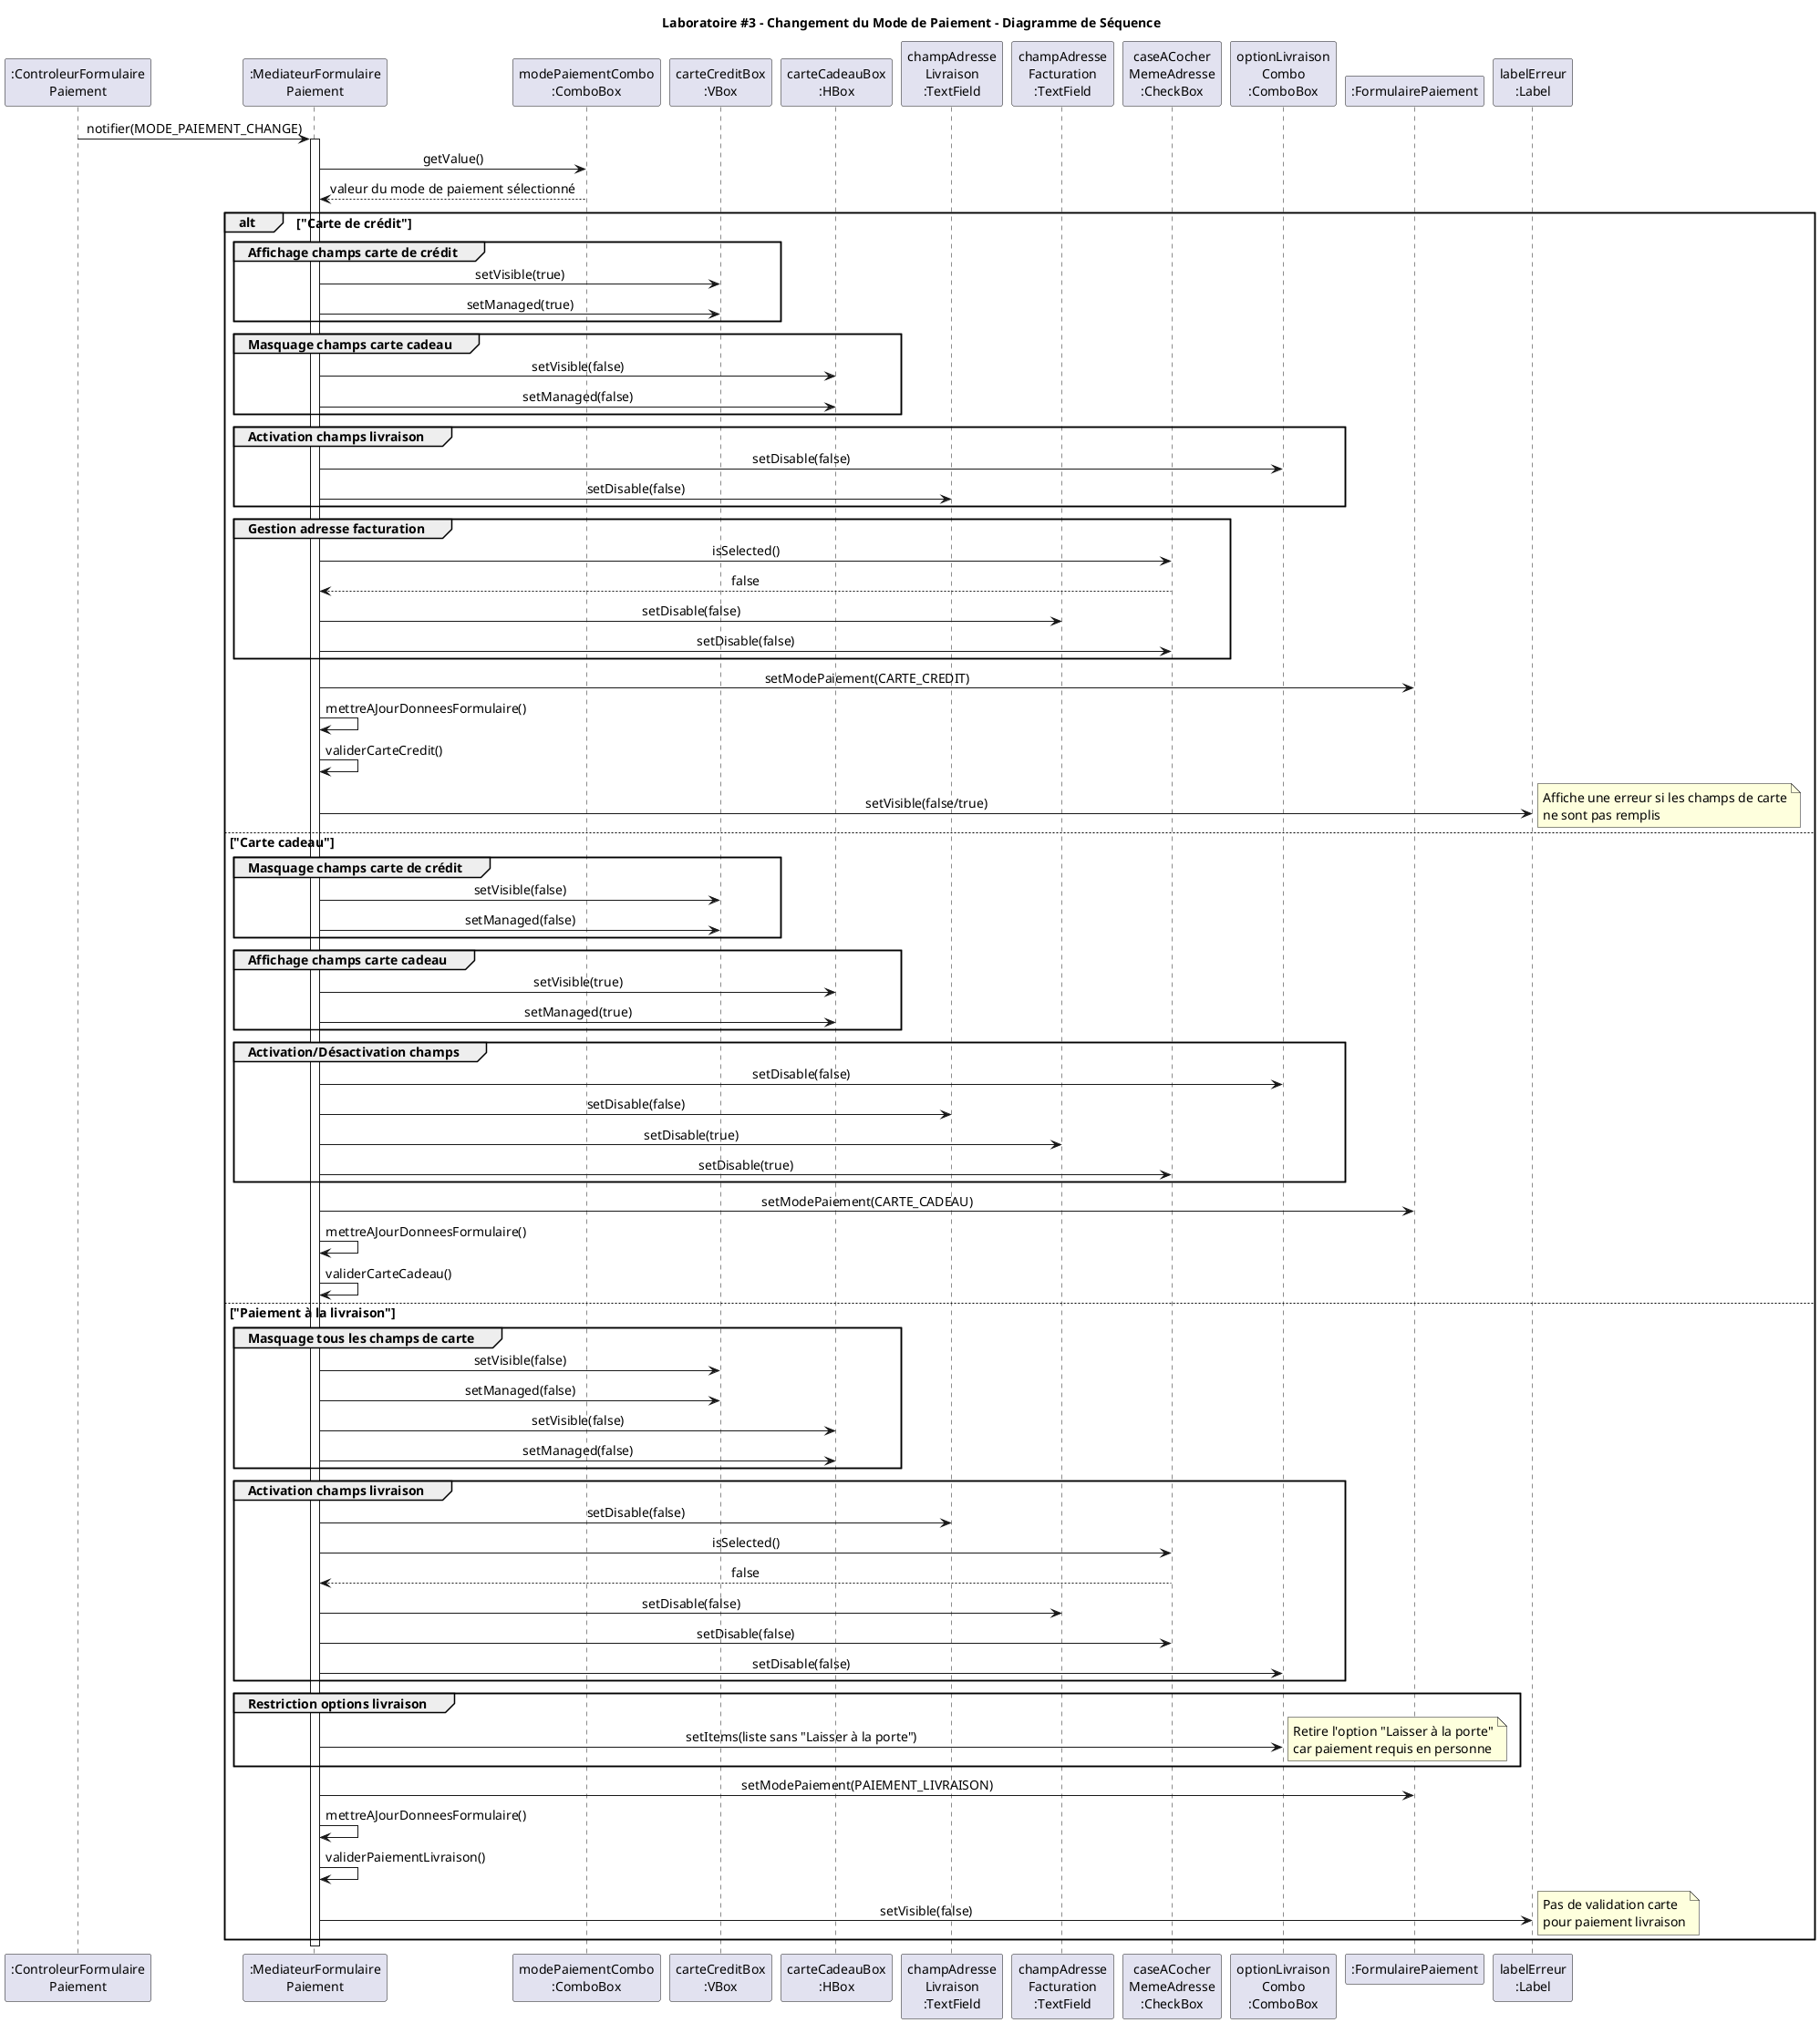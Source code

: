 @startuml ChangementModePaiement
skinparam defaultFontSize 14
skinparam sequenceMessageAlign center

title Laboratoire #3 - Changement du Mode de Paiement - Diagramme de Séquence

participant ":ControleurFormulaire\nPaiement" as Controleur
participant ":MediateurFormulaire\nPaiement" as Mediateur
participant "modePaiementCombo\n:ComboBox" as Combo
participant "carteCreditBox\n:VBox" as CCBox
participant "carteCadeauBox\n:HBox" as CGBox
participant "champAdresse\nLivraison\n:TextField" as AdresseLiv
participant "champAdresse\nFacturation\n:TextField" as AdresseFactu
participant "caseACocher\nMemeAdresse\n:CheckBox" as CheckBox
participant "optionLivraison\nCombo\n:ComboBox" as OptionCombo
participant ":FormulairePaiement" as Formulaire
participant "labelErreur\n:Label" as Label

Controleur -> Mediateur : notifier(MODE_PAIEMENT_CHANGE)
activate Mediateur

Mediateur -> Combo : getValue()
Combo --> Mediateur : valeur du mode de paiement sélectionné

alt "Carte de crédit"
    group Affichage champs carte de crédit
        Mediateur -> CCBox : setVisible(true)
        Mediateur -> CCBox : setManaged(true)
    end

    group Masquage champs carte cadeau
        Mediateur -> CGBox : setVisible(false)
        Mediateur -> CGBox : setManaged(false)
    end

    group Activation champs livraison
        Mediateur -> OptionCombo : setDisable(false)
        Mediateur -> AdresseLiv : setDisable(false)
    end

    group Gestion adresse facturation
        Mediateur -> CheckBox : isSelected()
        CheckBox --> Mediateur : false
        Mediateur -> AdresseFactu : setDisable(false)
        Mediateur -> CheckBox : setDisable(false)
    end

    Mediateur -> Formulaire : setModePaiement(CARTE_CREDIT)
    Mediateur -> Mediateur : mettreAJourDonneesFormulaire()
    Mediateur -> Mediateur : validerCarteCredit()
    Mediateur -> Label : setVisible(false/true)
    note right: Affiche une erreur si les champs de carte\nne sont pas remplis

else "Carte cadeau"
    group Masquage champs carte de crédit
        Mediateur -> CCBox : setVisible(false)
        Mediateur -> CCBox : setManaged(false)
    end

    group Affichage champs carte cadeau
        Mediateur -> CGBox : setVisible(true)
        Mediateur -> CGBox : setManaged(true)
    end

    group Activation/Désactivation champs
        Mediateur -> OptionCombo : setDisable(false)
        Mediateur -> AdresseLiv : setDisable(false)
        Mediateur -> AdresseFactu : setDisable(true)
        Mediateur -> CheckBox : setDisable(true)
    end

    Mediateur -> Formulaire : setModePaiement(CARTE_CADEAU)
    Mediateur -> Mediateur : mettreAJourDonneesFormulaire()
    Mediateur -> Mediateur : validerCarteCadeau()

else "Paiement à la livraison"
    group Masquage tous les champs de carte
        Mediateur -> CCBox : setVisible(false)
        Mediateur -> CCBox : setManaged(false)
        Mediateur -> CGBox : setVisible(false)
        Mediateur -> CGBox : setManaged(false)
    end

    group Activation champs livraison
        Mediateur -> AdresseLiv : setDisable(false)
        Mediateur -> CheckBox : isSelected()
        CheckBox --> Mediateur : false
        Mediateur -> AdresseFactu : setDisable(false)
        Mediateur -> CheckBox : setDisable(false)
        Mediateur -> OptionCombo : setDisable(false)
    end

    group Restriction options livraison
        Mediateur -> OptionCombo : setItems(liste sans "Laisser à la porte")
        note right: Retire l'option "Laisser à la porte"\ncar paiement requis en personne
    end

    Mediateur -> Formulaire : setModePaiement(PAIEMENT_LIVRAISON)
    Mediateur -> Mediateur : mettreAJourDonneesFormulaire()
    Mediateur -> Mediateur : validerPaiementLivraison()
    Mediateur -> Label : setVisible(false)
    note right: Pas de validation carte\npour paiement livraison
end

deactivate Mediateur
@enduml
